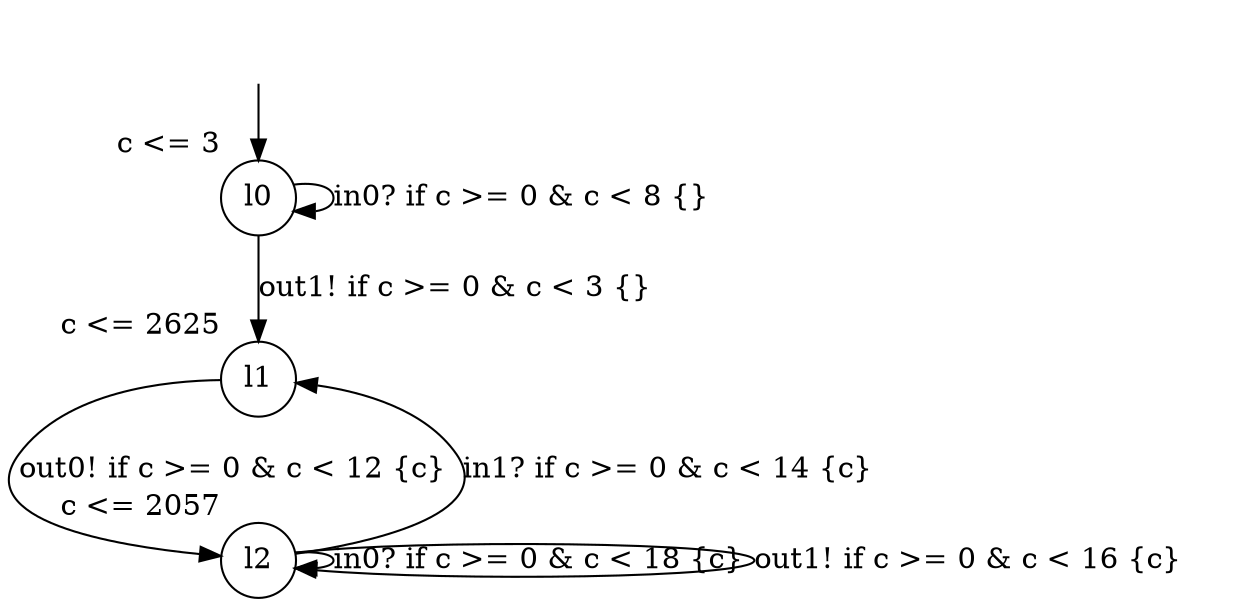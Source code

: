 digraph g {
__start0 [label="" shape="none"];
l0 [shape="circle" margin=0 label="l0", xlabel="c <= 3"];
l1 [shape="circle" margin=0 label="l1", xlabel="c <= 2625"];
l2 [shape="circle" margin=0 label="l2", xlabel="c <= 2057"];
l0 -> l1 [label="out1! if c >= 0 & c < 3 {} "];
l0 -> l0 [label="in0? if c >= 0 & c < 8 {} "];
l1 -> l2 [label="out0! if c >= 0 & c < 12 {c} "];
l2 -> l2 [label="in0? if c >= 0 & c < 18 {c} "];
l2 -> l1 [label="in1? if c >= 0 & c < 14 {c} "];
l2 -> l2 [label="out1! if c >= 0 & c < 16 {c} "];
__start0 -> l0;
}
